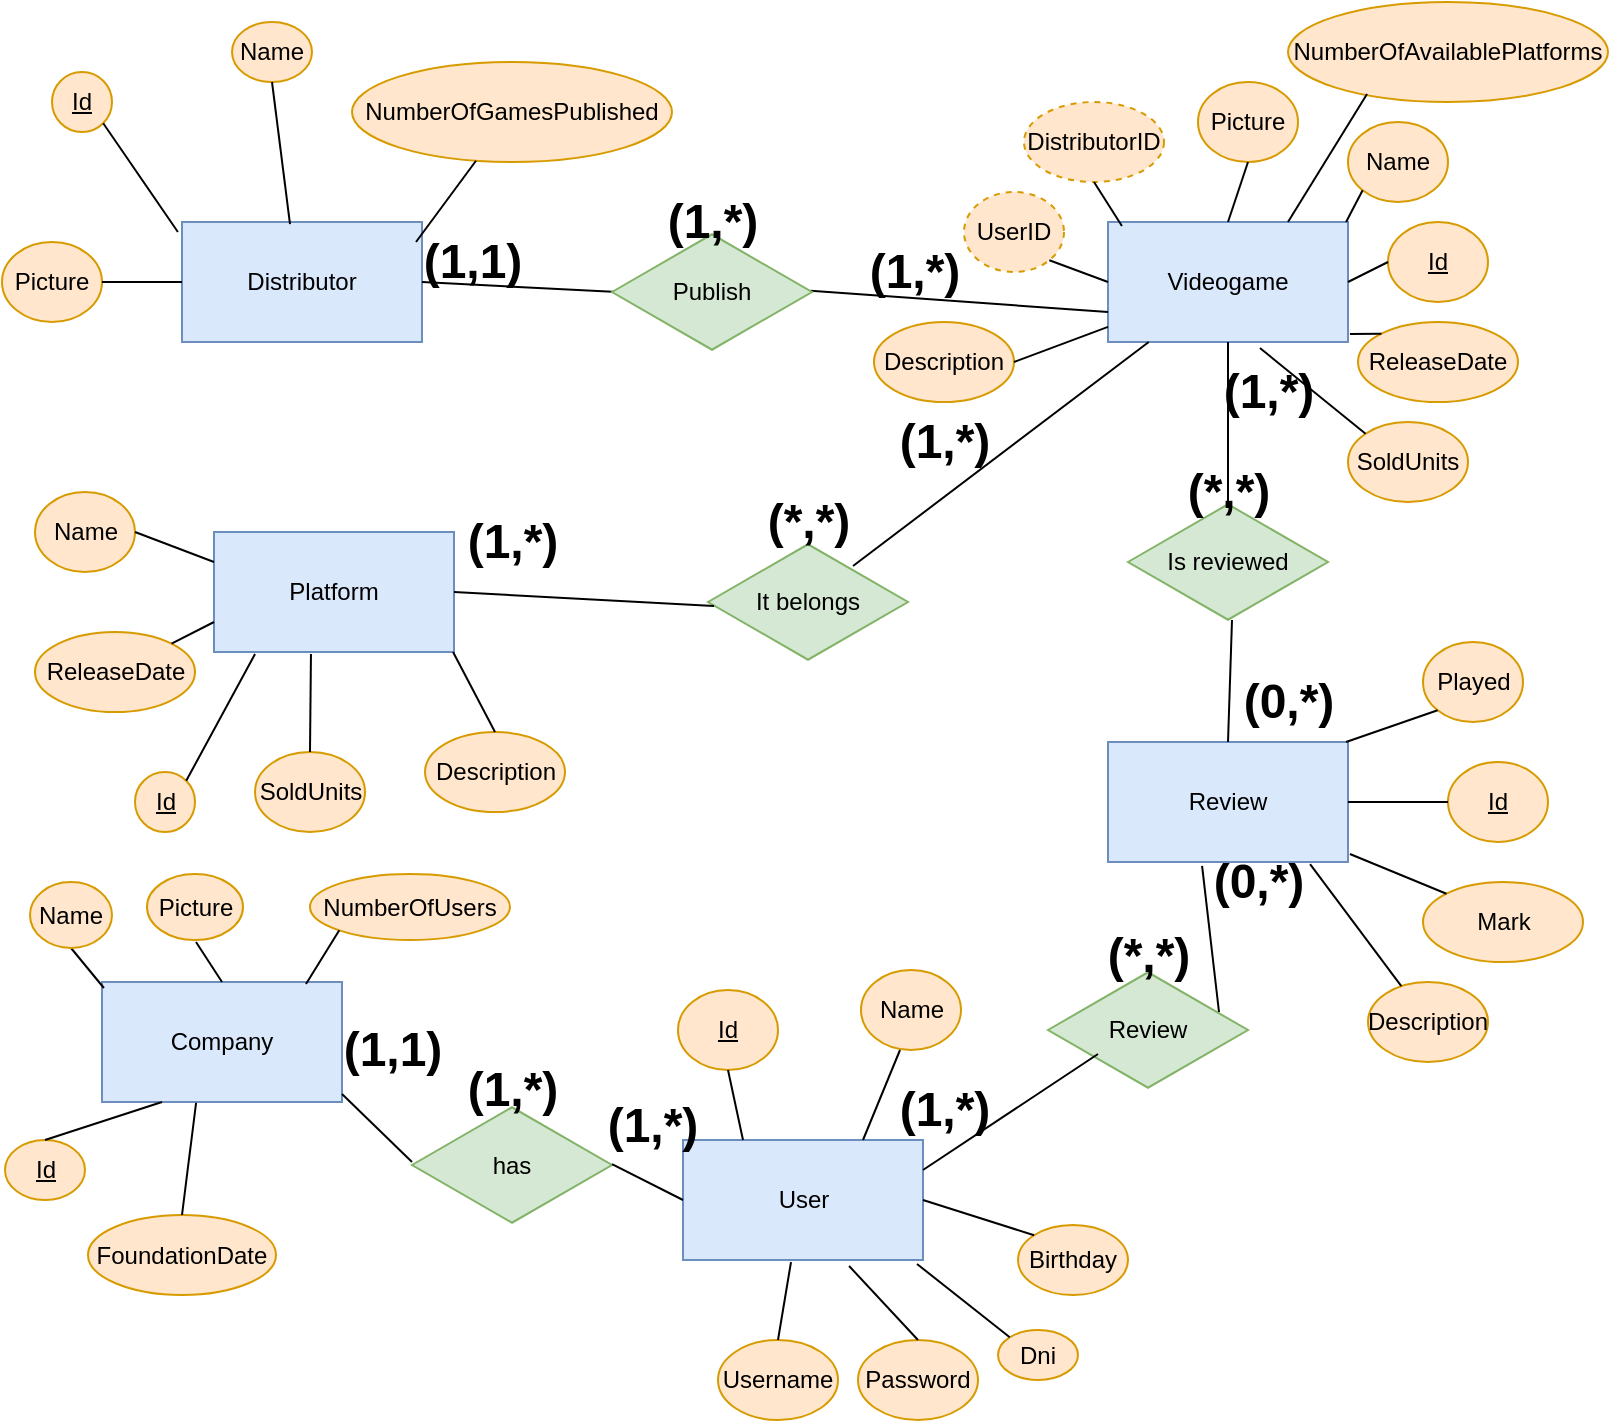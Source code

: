 <mxfile version="12.3.3" type="device" pages="2"><diagram id="SOYazjUTs7T7e936G8I4" name="Page-1"><mxGraphModel dx="1422" dy="713" grid="1" gridSize="10" guides="1" tooltips="1" connect="1" arrows="1" fold="1" page="1" pageScale="1" pageWidth="827" pageHeight="1169" math="0" shadow="0"><root><mxCell id="0"/><mxCell id="1" parent="0"/><mxCell id="EUH3UPvziXCnuZC12Fu4-1" value="Distributor" style="rounded=0;whiteSpace=wrap;html=1;fillColor=#dae8fc;strokeColor=#6c8ebf;" vertex="1" parent="1"><mxGeometry x="95" y="150" width="120" height="60" as="geometry"/></mxCell><mxCell id="EUH3UPvziXCnuZC12Fu4-6" value="Platform" style="rounded=0;whiteSpace=wrap;html=1;fillColor=#dae8fc;strokeColor=#6c8ebf;" vertex="1" parent="1"><mxGeometry x="111" y="305" width="120" height="60" as="geometry"/></mxCell><mxCell id="EUH3UPvziXCnuZC12Fu4-7" value="Videogame" style="rounded=0;whiteSpace=wrap;html=1;fillColor=#dae8fc;strokeColor=#6c8ebf;" vertex="1" parent="1"><mxGeometry x="558" y="150" width="120" height="60" as="geometry"/></mxCell><mxCell id="EUH3UPvziXCnuZC12Fu4-8" value="User" style="rounded=0;whiteSpace=wrap;html=1;fillColor=#dae8fc;strokeColor=#6c8ebf;" vertex="1" parent="1"><mxGeometry x="345.5" y="609" width="120" height="60" as="geometry"/></mxCell><mxCell id="UYSnoMmteRp8D4dO4MmR-2" value="&lt;u&gt;Id&lt;/u&gt;" style="ellipse;whiteSpace=wrap;html=1;fillColor=#ffe6cc;strokeColor=#d79b00;" vertex="1" parent="1"><mxGeometry x="30" y="75" width="30" height="30" as="geometry"/></mxCell><mxCell id="UYSnoMmteRp8D4dO4MmR-3" value="Picture" style="ellipse;whiteSpace=wrap;html=1;fillColor=#ffe6cc;strokeColor=#d79b00;" vertex="1" parent="1"><mxGeometry x="5" y="160" width="50" height="40" as="geometry"/></mxCell><mxCell id="UYSnoMmteRp8D4dO4MmR-4" value="Name" style="ellipse;whiteSpace=wrap;html=1;fillColor=#ffe6cc;strokeColor=#d79b00;" vertex="1" parent="1"><mxGeometry x="120" y="50" width="40" height="30" as="geometry"/></mxCell><mxCell id="UYSnoMmteRp8D4dO4MmR-5" value="NumberOfGamesPublished" style="ellipse;whiteSpace=wrap;html=1;fillColor=#ffe6cc;strokeColor=#d79b00;" vertex="1" parent="1"><mxGeometry x="180" y="70" width="160" height="50" as="geometry"/></mxCell><mxCell id="UYSnoMmteRp8D4dO4MmR-11" value="" style="endArrow=none;html=1;exitX=1;exitY=0.5;exitDx=0;exitDy=0;entryX=0;entryY=0.5;entryDx=0;entryDy=0;" edge="1" parent="1" source="UYSnoMmteRp8D4dO4MmR-3" target="EUH3UPvziXCnuZC12Fu4-1"><mxGeometry width="50" height="50" relative="1" as="geometry"><mxPoint x="40" y="230" as="sourcePoint"/><mxPoint x="90" y="180" as="targetPoint"/></mxGeometry></mxCell><mxCell id="UYSnoMmteRp8D4dO4MmR-12" value="" style="endArrow=none;html=1;exitX=1;exitY=1;exitDx=0;exitDy=0;entryX=-0.017;entryY=0.083;entryDx=0;entryDy=0;entryPerimeter=0;" edge="1" parent="1" source="UYSnoMmteRp8D4dO4MmR-2" target="EUH3UPvziXCnuZC12Fu4-1"><mxGeometry width="50" height="50" relative="1" as="geometry"><mxPoint x="65" y="190" as="sourcePoint"/><mxPoint x="105" y="190" as="targetPoint"/></mxGeometry></mxCell><mxCell id="UYSnoMmteRp8D4dO4MmR-13" value="" style="endArrow=none;html=1;exitX=0.5;exitY=1;exitDx=0;exitDy=0;entryX=0.45;entryY=0.017;entryDx=0;entryDy=0;entryPerimeter=0;" edge="1" parent="1" source="UYSnoMmteRp8D4dO4MmR-4" target="EUH3UPvziXCnuZC12Fu4-1"><mxGeometry width="50" height="50" relative="1" as="geometry"><mxPoint x="120" y="114.5" as="sourcePoint"/><mxPoint x="160" y="114.5" as="targetPoint"/></mxGeometry></mxCell><mxCell id="UYSnoMmteRp8D4dO4MmR-14" value="" style="endArrow=none;html=1;" edge="1" parent="1" source="UYSnoMmteRp8D4dO4MmR-5"><mxGeometry width="50" height="50" relative="1" as="geometry"><mxPoint x="253" y="190" as="sourcePoint"/><mxPoint x="212" y="160" as="targetPoint"/></mxGeometry></mxCell><mxCell id="UYSnoMmteRp8D4dO4MmR-15" value="Picture" style="ellipse;whiteSpace=wrap;html=1;fillColor=#ffe6cc;strokeColor=#d79b00;" vertex="1" parent="1"><mxGeometry x="603" y="80" width="50" height="40" as="geometry"/></mxCell><mxCell id="UYSnoMmteRp8D4dO4MmR-17" value="DistributorID" style="ellipse;whiteSpace=wrap;html=1;dashed=1;fillColor=#ffe6cc;strokeColor=#d79b00;" vertex="1" parent="1"><mxGeometry x="516" y="90" width="70" height="40" as="geometry"/></mxCell><mxCell id="UYSnoMmteRp8D4dO4MmR-18" value="UserID" style="ellipse;whiteSpace=wrap;html=1;dashed=1;fillColor=#ffe6cc;strokeColor=#d79b00;" vertex="1" parent="1"><mxGeometry x="486" y="135" width="50" height="40" as="geometry"/></mxCell><mxCell id="UYSnoMmteRp8D4dO4MmR-19" value="Description" style="ellipse;whiteSpace=wrap;html=1;fillColor=#ffe6cc;strokeColor=#d79b00;" vertex="1" parent="1"><mxGeometry x="441" y="200" width="70" height="40" as="geometry"/></mxCell><mxCell id="UYSnoMmteRp8D4dO4MmR-20" value="NumberOfAvailablePlatforms" style="ellipse;whiteSpace=wrap;html=1;fillColor=#ffe6cc;strokeColor=#d79b00;" vertex="1" parent="1"><mxGeometry x="648" y="40" width="160" height="50" as="geometry"/></mxCell><mxCell id="UYSnoMmteRp8D4dO4MmR-21" value="SoldUnits&lt;br&gt;" style="ellipse;whiteSpace=wrap;html=1;fillColor=#ffe6cc;strokeColor=#d79b00;" vertex="1" parent="1"><mxGeometry x="678" y="250" width="60" height="40" as="geometry"/></mxCell><mxCell id="UYSnoMmteRp8D4dO4MmR-22" value="ReleaseDate" style="ellipse;whiteSpace=wrap;html=1;fillColor=#ffe6cc;strokeColor=#d79b00;" vertex="1" parent="1"><mxGeometry x="683" y="200" width="80" height="40" as="geometry"/></mxCell><mxCell id="UYSnoMmteRp8D4dO4MmR-23" value="&lt;u&gt;Id&lt;/u&gt;" style="ellipse;whiteSpace=wrap;html=1;fillColor=#ffe6cc;strokeColor=#d79b00;" vertex="1" parent="1"><mxGeometry x="698" y="150" width="50" height="40" as="geometry"/></mxCell><mxCell id="UYSnoMmteRp8D4dO4MmR-24" value="Name" style="ellipse;whiteSpace=wrap;html=1;fillColor=#ffe6cc;strokeColor=#d79b00;" vertex="1" parent="1"><mxGeometry x="678" y="100" width="50" height="40" as="geometry"/></mxCell><mxCell id="UYSnoMmteRp8D4dO4MmR-25" value="" style="endArrow=none;html=1;entryX=0.058;entryY=0.033;entryDx=0;entryDy=0;entryPerimeter=0;exitX=0.5;exitY=1;exitDx=0;exitDy=0;" edge="1" parent="1" source="UYSnoMmteRp8D4dO4MmR-17" target="EUH3UPvziXCnuZC12Fu4-7"><mxGeometry width="50" height="50" relative="1" as="geometry"><mxPoint x="406.214" y="129.055" as="sourcePoint"/><mxPoint x="380" y="158.02" as="targetPoint"/></mxGeometry></mxCell><mxCell id="UYSnoMmteRp8D4dO4MmR-26" value="" style="endArrow=none;html=1;entryX=0.5;entryY=0;entryDx=0;entryDy=0;exitX=0.5;exitY=1;exitDx=0;exitDy=0;" edge="1" parent="1" source="UYSnoMmteRp8D4dO4MmR-15" target="EUH3UPvziXCnuZC12Fu4-7"><mxGeometry width="50" height="50" relative="1" as="geometry"><mxPoint x="416.214" y="139.055" as="sourcePoint"/><mxPoint x="390" y="168.02" as="targetPoint"/></mxGeometry></mxCell><mxCell id="UYSnoMmteRp8D4dO4MmR-27" value="" style="endArrow=none;html=1;entryX=0.992;entryY=0;entryDx=0;entryDy=0;entryPerimeter=0;exitX=0;exitY=1;exitDx=0;exitDy=0;" edge="1" parent="1" source="UYSnoMmteRp8D4dO4MmR-24" target="EUH3UPvziXCnuZC12Fu4-7"><mxGeometry width="50" height="50" relative="1" as="geometry"><mxPoint x="426.214" y="149.055" as="sourcePoint"/><mxPoint x="400" y="178.02" as="targetPoint"/></mxGeometry></mxCell><mxCell id="UYSnoMmteRp8D4dO4MmR-28" value="" style="endArrow=none;html=1;entryX=1;entryY=0.5;entryDx=0;entryDy=0;exitX=0;exitY=0.5;exitDx=0;exitDy=0;" edge="1" parent="1" source="UYSnoMmteRp8D4dO4MmR-23" target="EUH3UPvziXCnuZC12Fu4-7"><mxGeometry width="50" height="50" relative="1" as="geometry"><mxPoint x="436.214" y="159.055" as="sourcePoint"/><mxPoint x="410" y="188.02" as="targetPoint"/></mxGeometry></mxCell><mxCell id="UYSnoMmteRp8D4dO4MmR-29" value="" style="endArrow=none;html=1;entryX=1.008;entryY=0.933;entryDx=0;entryDy=0;entryPerimeter=0;exitX=0;exitY=0;exitDx=0;exitDy=0;" edge="1" parent="1" source="UYSnoMmteRp8D4dO4MmR-22" target="EUH3UPvziXCnuZC12Fu4-7"><mxGeometry width="50" height="50" relative="1" as="geometry"><mxPoint x="446.214" y="169.055" as="sourcePoint"/><mxPoint x="420" y="198.02" as="targetPoint"/></mxGeometry></mxCell><mxCell id="UYSnoMmteRp8D4dO4MmR-30" value="" style="endArrow=none;html=1;entryX=0.633;entryY=1.05;entryDx=0;entryDy=0;entryPerimeter=0;exitX=0;exitY=0;exitDx=0;exitDy=0;" edge="1" parent="1" source="UYSnoMmteRp8D4dO4MmR-21" target="EUH3UPvziXCnuZC12Fu4-7"><mxGeometry width="50" height="50" relative="1" as="geometry"><mxPoint x="456.214" y="179.055" as="sourcePoint"/><mxPoint x="430" y="208.02" as="targetPoint"/></mxGeometry></mxCell><mxCell id="UYSnoMmteRp8D4dO4MmR-31" value="" style="endArrow=none;html=1;entryX=0.75;entryY=0;entryDx=0;entryDy=0;exitX=0.247;exitY=0.92;exitDx=0;exitDy=0;exitPerimeter=0;" edge="1" parent="1" source="UYSnoMmteRp8D4dO4MmR-20" target="EUH3UPvziXCnuZC12Fu4-7"><mxGeometry width="50" height="50" relative="1" as="geometry"><mxPoint x="466.214" y="189.055" as="sourcePoint"/><mxPoint x="440" y="218.02" as="targetPoint"/></mxGeometry></mxCell><mxCell id="UYSnoMmteRp8D4dO4MmR-32" value="" style="endArrow=none;html=1;exitX=1;exitY=0.5;exitDx=0;exitDy=0;" edge="1" parent="1" source="UYSnoMmteRp8D4dO4MmR-19" target="EUH3UPvziXCnuZC12Fu4-7"><mxGeometry width="50" height="50" relative="1" as="geometry"><mxPoint x="476.214" y="199.055" as="sourcePoint"/><mxPoint x="450" y="228.02" as="targetPoint"/></mxGeometry></mxCell><mxCell id="UYSnoMmteRp8D4dO4MmR-33" value="" style="endArrow=none;html=1;entryX=0;entryY=0.5;entryDx=0;entryDy=0;exitX=1;exitY=1;exitDx=0;exitDy=0;" edge="1" parent="1" source="UYSnoMmteRp8D4dO4MmR-18" target="EUH3UPvziXCnuZC12Fu4-7"><mxGeometry width="50" height="50" relative="1" as="geometry"><mxPoint x="486.214" y="209.055" as="sourcePoint"/><mxPoint x="460" y="238.02" as="targetPoint"/></mxGeometry></mxCell><mxCell id="UYSnoMmteRp8D4dO4MmR-36" value="" style="endArrow=none;html=1;entryX=0;entryY=0.75;entryDx=0;entryDy=0;exitX=0.993;exitY=0.489;exitDx=0;exitDy=0;exitPerimeter=0;" edge="1" parent="1" source="UYSnoMmteRp8D4dO4MmR-42" target="EUH3UPvziXCnuZC12Fu4-7"><mxGeometry width="50" height="50" relative="1" as="geometry"><mxPoint x="413" y="190" as="sourcePoint"/><mxPoint x="260" y="790" as="targetPoint"/></mxGeometry></mxCell><mxCell id="UYSnoMmteRp8D4dO4MmR-37" value="" style="endArrow=none;html=1;entryX=0.027;entryY=0.5;entryDx=0;entryDy=0;entryPerimeter=0;exitX=1;exitY=0.5;exitDx=0;exitDy=0;" edge="1" parent="1" source="EUH3UPvziXCnuZC12Fu4-1" target="UYSnoMmteRp8D4dO4MmR-42"><mxGeometry width="50" height="50" relative="1" as="geometry"><mxPoint x="210" y="770" as="sourcePoint"/><mxPoint x="321" y="185.04" as="targetPoint"/></mxGeometry></mxCell><mxCell id="UYSnoMmteRp8D4dO4MmR-38" value="(1,1)" style="text;strokeColor=none;fillColor=none;html=1;fontSize=24;fontStyle=1;verticalAlign=middle;align=center;dashed=1;" vertex="1" parent="1"><mxGeometry x="220" y="150" width="40" height="40" as="geometry"/></mxCell><mxCell id="UYSnoMmteRp8D4dO4MmR-39" value="(1,*)" style="text;strokeColor=none;fillColor=none;html=1;fontSize=24;fontStyle=1;verticalAlign=middle;align=center;dashed=1;" vertex="1" parent="1"><mxGeometry x="441" y="155" width="40" height="40" as="geometry"/></mxCell><mxCell id="UYSnoMmteRp8D4dO4MmR-42" value="Publish" style="html=1;whiteSpace=wrap;aspect=fixed;shape=isoRectangle;fillColor=#d5e8d4;strokeColor=#82b366;" vertex="1" parent="1"><mxGeometry x="310" y="155" width="100" height="60" as="geometry"/></mxCell><mxCell id="UYSnoMmteRp8D4dO4MmR-44" value="Is reviewed" style="html=1;whiteSpace=wrap;aspect=fixed;shape=isoRectangle;fillColor=#d5e8d4;strokeColor=#82b366;" vertex="1" parent="1"><mxGeometry x="568" y="290" width="100" height="60" as="geometry"/></mxCell><mxCell id="UYSnoMmteRp8D4dO4MmR-46" value="" style="endArrow=none;html=1;entryX=0.5;entryY=1;entryDx=0;entryDy=0;" edge="1" parent="1" source="UYSnoMmteRp8D4dO4MmR-44" target="EUH3UPvziXCnuZC12Fu4-7"><mxGeometry width="50" height="50" relative="1" as="geometry"><mxPoint x="400" y="770" as="sourcePoint"/><mxPoint x="450" y="720" as="targetPoint"/></mxGeometry></mxCell><mxCell id="UYSnoMmteRp8D4dO4MmR-54" value="Review" style="rounded=0;whiteSpace=wrap;html=1;fillColor=#dae8fc;strokeColor=#6c8ebf;" vertex="1" parent="1"><mxGeometry x="558" y="410" width="120" height="60" as="geometry"/></mxCell><mxCell id="UYSnoMmteRp8D4dO4MmR-55" value="Description" style="ellipse;whiteSpace=wrap;html=1;fillColor=#ffe6cc;strokeColor=#d79b00;" vertex="1" parent="1"><mxGeometry x="688" y="530" width="60" height="40" as="geometry"/></mxCell><mxCell id="UYSnoMmteRp8D4dO4MmR-56" value="Mark" style="ellipse;whiteSpace=wrap;html=1;fillColor=#ffe6cc;strokeColor=#d79b00;" vertex="1" parent="1"><mxGeometry x="715.5" y="480" width="80" height="40" as="geometry"/></mxCell><mxCell id="UYSnoMmteRp8D4dO4MmR-57" value="&lt;u&gt;Id&lt;/u&gt;" style="ellipse;whiteSpace=wrap;html=1;fillColor=#ffe6cc;strokeColor=#d79b00;" vertex="1" parent="1"><mxGeometry x="728" y="420" width="50" height="40" as="geometry"/></mxCell><mxCell id="UYSnoMmteRp8D4dO4MmR-58" value="Played" style="ellipse;whiteSpace=wrap;html=1;fillColor=#ffe6cc;strokeColor=#d79b00;" vertex="1" parent="1"><mxGeometry x="715.5" y="360" width="50" height="40" as="geometry"/></mxCell><mxCell id="UYSnoMmteRp8D4dO4MmR-59" value="" style="endArrow=none;html=1;entryX=0.992;entryY=0;entryDx=0;entryDy=0;entryPerimeter=0;exitX=0;exitY=1;exitDx=0;exitDy=0;" edge="1" parent="1" source="UYSnoMmteRp8D4dO4MmR-58" target="UYSnoMmteRp8D4dO4MmR-54"><mxGeometry width="50" height="50" relative="1" as="geometry"><mxPoint x="433.714" y="509.055" as="sourcePoint"/><mxPoint x="407.5" y="538.02" as="targetPoint"/></mxGeometry></mxCell><mxCell id="UYSnoMmteRp8D4dO4MmR-60" value="" style="endArrow=none;html=1;entryX=1;entryY=0.5;entryDx=0;entryDy=0;exitX=0;exitY=0.5;exitDx=0;exitDy=0;" edge="1" parent="1" source="UYSnoMmteRp8D4dO4MmR-57" target="UYSnoMmteRp8D4dO4MmR-54"><mxGeometry width="50" height="50" relative="1" as="geometry"><mxPoint x="443.714" y="519.055" as="sourcePoint"/><mxPoint x="417.5" y="548.02" as="targetPoint"/></mxGeometry></mxCell><mxCell id="UYSnoMmteRp8D4dO4MmR-61" value="" style="endArrow=none;html=1;entryX=1.008;entryY=0.933;entryDx=0;entryDy=0;entryPerimeter=0;exitX=0;exitY=0;exitDx=0;exitDy=0;" edge="1" parent="1" source="UYSnoMmteRp8D4dO4MmR-56" target="UYSnoMmteRp8D4dO4MmR-54"><mxGeometry width="50" height="50" relative="1" as="geometry"><mxPoint x="453.714" y="529.055" as="sourcePoint"/><mxPoint x="427.5" y="558.02" as="targetPoint"/></mxGeometry></mxCell><mxCell id="UYSnoMmteRp8D4dO4MmR-62" value="" style="endArrow=none;html=1;entryX=0.52;entryY=0.983;entryDx=0;entryDy=0;entryPerimeter=0;exitX=0.5;exitY=0;exitDx=0;exitDy=0;" edge="1" parent="1" source="UYSnoMmteRp8D4dO4MmR-54" target="UYSnoMmteRp8D4dO4MmR-44"><mxGeometry width="50" height="50" relative="1" as="geometry"><mxPoint x="400" y="770" as="sourcePoint"/><mxPoint x="450" y="720" as="targetPoint"/></mxGeometry></mxCell><mxCell id="UYSnoMmteRp8D4dO4MmR-68" value="Review" style="html=1;whiteSpace=wrap;aspect=fixed;shape=isoRectangle;fillColor=#d5e8d4;strokeColor=#82b366;" vertex="1" parent="1"><mxGeometry x="528" y="524" width="100" height="60" as="geometry"/></mxCell><mxCell id="UYSnoMmteRp8D4dO4MmR-74" value="" style="endArrow=none;html=1;entryX=0.392;entryY=1.033;entryDx=0;entryDy=0;exitX=0.855;exitY=0.35;exitDx=0;exitDy=0;exitPerimeter=0;entryPerimeter=0;" edge="1" parent="1" source="UYSnoMmteRp8D4dO4MmR-68" target="UYSnoMmteRp8D4dO4MmR-54"><mxGeometry width="50" height="50" relative="1" as="geometry"><mxPoint x="400" y="870" as="sourcePoint"/><mxPoint x="450" y="820" as="targetPoint"/></mxGeometry></mxCell><mxCell id="UYSnoMmteRp8D4dO4MmR-75" value="" style="endArrow=none;html=1;exitX=1;exitY=0.25;exitDx=0;exitDy=0;entryX=0.25;entryY=0.7;entryDx=0;entryDy=0;entryPerimeter=0;" edge="1" parent="1" source="EUH3UPvziXCnuZC12Fu4-8" target="UYSnoMmteRp8D4dO4MmR-68"><mxGeometry width="50" height="50" relative="1" as="geometry"><mxPoint x="545" y="744" as="sourcePoint"/><mxPoint x="535" y="435" as="targetPoint"/></mxGeometry></mxCell><mxCell id="UYSnoMmteRp8D4dO4MmR-76" value="Dni" style="ellipse;whiteSpace=wrap;html=1;fillColor=#ffe6cc;strokeColor=#d79b00;" vertex="1" parent="1"><mxGeometry x="503" y="704" width="40" height="25" as="geometry"/></mxCell><mxCell id="UYSnoMmteRp8D4dO4MmR-77" value="Birthday" style="ellipse;whiteSpace=wrap;html=1;fillColor=#ffe6cc;strokeColor=#d79b00;" vertex="1" parent="1"><mxGeometry x="513" y="651.5" width="55" height="35" as="geometry"/></mxCell><mxCell id="UYSnoMmteRp8D4dO4MmR-78" value="&lt;u&gt;Id&lt;/u&gt;" style="ellipse;whiteSpace=wrap;html=1;fillColor=#ffe6cc;strokeColor=#d79b00;" vertex="1" parent="1"><mxGeometry x="343" y="534" width="50" height="40" as="geometry"/></mxCell><mxCell id="UYSnoMmteRp8D4dO4MmR-79" value="Name" style="ellipse;whiteSpace=wrap;html=1;fillColor=#ffe6cc;strokeColor=#d79b00;" vertex="1" parent="1"><mxGeometry x="434.5" y="524" width="50" height="40" as="geometry"/></mxCell><mxCell id="UYSnoMmteRp8D4dO4MmR-80" value="Password" style="ellipse;whiteSpace=wrap;html=1;fillColor=#ffe6cc;strokeColor=#d79b00;" vertex="1" parent="1"><mxGeometry x="433" y="709" width="60" height="40" as="geometry"/></mxCell><mxCell id="UYSnoMmteRp8D4dO4MmR-81" value="Username" style="ellipse;whiteSpace=wrap;html=1;fillColor=#ffe6cc;strokeColor=#d79b00;" vertex="1" parent="1"><mxGeometry x="363" y="709" width="60" height="40" as="geometry"/></mxCell><mxCell id="UYSnoMmteRp8D4dO4MmR-82" value="" style="endArrow=none;html=1;entryX=0.45;entryY=1.017;entryDx=0;entryDy=0;entryPerimeter=0;exitX=0.5;exitY=0;exitDx=0;exitDy=0;" edge="1" parent="1" source="UYSnoMmteRp8D4dO4MmR-81" target="EUH3UPvziXCnuZC12Fu4-8"><mxGeometry width="50" height="50" relative="1" as="geometry"><mxPoint x="202.5" y="819" as="sourcePoint"/><mxPoint x="252.5" y="769" as="targetPoint"/></mxGeometry></mxCell><mxCell id="UYSnoMmteRp8D4dO4MmR-83" value="" style="endArrow=none;html=1;entryX=0.692;entryY=1.05;entryDx=0;entryDy=0;entryPerimeter=0;exitX=0.5;exitY=0;exitDx=0;exitDy=0;" edge="1" parent="1" source="UYSnoMmteRp8D4dO4MmR-80" target="EUH3UPvziXCnuZC12Fu4-8"><mxGeometry width="50" height="50" relative="1" as="geometry"><mxPoint x="202.5" y="889" as="sourcePoint"/><mxPoint x="252.5" y="839" as="targetPoint"/></mxGeometry></mxCell><mxCell id="UYSnoMmteRp8D4dO4MmR-84" value="" style="endArrow=none;html=1;entryX=0.975;entryY=1.033;entryDx=0;entryDy=0;entryPerimeter=0;exitX=0;exitY=0;exitDx=0;exitDy=0;" edge="1" parent="1" source="UYSnoMmteRp8D4dO4MmR-76" target="EUH3UPvziXCnuZC12Fu4-8"><mxGeometry width="50" height="50" relative="1" as="geometry"><mxPoint x="202.5" y="959" as="sourcePoint"/><mxPoint x="252.5" y="909" as="targetPoint"/></mxGeometry></mxCell><mxCell id="UYSnoMmteRp8D4dO4MmR-85" value="" style="endArrow=none;html=1;entryX=1;entryY=0.5;entryDx=0;entryDy=0;exitX=0;exitY=0;exitDx=0;exitDy=0;" edge="1" parent="1" source="UYSnoMmteRp8D4dO4MmR-77" target="EUH3UPvziXCnuZC12Fu4-8"><mxGeometry width="50" height="50" relative="1" as="geometry"><mxPoint x="202.5" y="1029" as="sourcePoint"/><mxPoint x="252.5" y="979" as="targetPoint"/></mxGeometry></mxCell><mxCell id="UYSnoMmteRp8D4dO4MmR-86" value="" style="endArrow=none;html=1;entryX=0.25;entryY=0;entryDx=0;entryDy=0;" edge="1" parent="1" target="EUH3UPvziXCnuZC12Fu4-8"><mxGeometry width="50" height="50" relative="1" as="geometry"><mxPoint x="368" y="574" as="sourcePoint"/><mxPoint x="252.5" y="769" as="targetPoint"/></mxGeometry></mxCell><mxCell id="UYSnoMmteRp8D4dO4MmR-87" value="" style="endArrow=none;html=1;entryX=0.75;entryY=0;entryDx=0;entryDy=0;exitX=0.39;exitY=1;exitDx=0;exitDy=0;exitPerimeter=0;" edge="1" parent="1" source="UYSnoMmteRp8D4dO4MmR-79" target="EUH3UPvziXCnuZC12Fu4-8"><mxGeometry width="50" height="50" relative="1" as="geometry"><mxPoint x="202.5" y="889" as="sourcePoint"/><mxPoint x="252.5" y="839" as="targetPoint"/></mxGeometry></mxCell><mxCell id="UYSnoMmteRp8D4dO4MmR-88" value="Company" style="rounded=0;whiteSpace=wrap;html=1;fillColor=#dae8fc;strokeColor=#6c8ebf;" vertex="1" parent="1"><mxGeometry x="55" y="530" width="120" height="60" as="geometry"/></mxCell><mxCell id="UYSnoMmteRp8D4dO4MmR-89" value="NumberOfUsers" style="ellipse;whiteSpace=wrap;html=1;fillColor=#ffe6cc;strokeColor=#d79b00;" vertex="1" parent="1"><mxGeometry x="159" y="476" width="100" height="33" as="geometry"/></mxCell><mxCell id="UYSnoMmteRp8D4dO4MmR-90" value="Picture" style="ellipse;whiteSpace=wrap;html=1;fillColor=#ffe6cc;strokeColor=#d79b00;" vertex="1" parent="1"><mxGeometry x="77.5" y="476" width="48" height="33" as="geometry"/></mxCell><mxCell id="UYSnoMmteRp8D4dO4MmR-91" value="&lt;u&gt;Id&lt;/u&gt;" style="ellipse;whiteSpace=wrap;html=1;fillColor=#ffe6cc;strokeColor=#d79b00;" vertex="1" parent="1"><mxGeometry x="6.5" y="609" width="40" height="30" as="geometry"/></mxCell><mxCell id="UYSnoMmteRp8D4dO4MmR-92" value="FoundationDate" style="ellipse;whiteSpace=wrap;html=1;fillColor=#ffe6cc;strokeColor=#d79b00;" vertex="1" parent="1"><mxGeometry x="48" y="646.5" width="94" height="40" as="geometry"/></mxCell><mxCell id="UYSnoMmteRp8D4dO4MmR-93" value="" style="endArrow=none;html=1;entryX=0.392;entryY=1.008;entryDx=0;entryDy=0;entryPerimeter=0;exitX=0.5;exitY=0;exitDx=0;exitDy=0;" edge="1" parent="1" source="UYSnoMmteRp8D4dO4MmR-92" target="UYSnoMmteRp8D4dO4MmR-88"><mxGeometry width="50" height="50" relative="1" as="geometry"><mxPoint x="-52" y="825" as="sourcePoint"/><mxPoint x="-2" y="775" as="targetPoint"/></mxGeometry></mxCell><mxCell id="UYSnoMmteRp8D4dO4MmR-94" value="" style="endArrow=none;html=1;entryX=0.85;entryY=0.017;entryDx=0;entryDy=0;entryPerimeter=0;exitX=0;exitY=1;exitDx=0;exitDy=0;" edge="1" parent="1" source="UYSnoMmteRp8D4dO4MmR-89" target="UYSnoMmteRp8D4dO4MmR-88"><mxGeometry width="50" height="50" relative="1" as="geometry"><mxPoint x="-52" y="895" as="sourcePoint"/><mxPoint x="-2" y="845" as="targetPoint"/></mxGeometry></mxCell><mxCell id="UYSnoMmteRp8D4dO4MmR-95" value="" style="endArrow=none;html=1;" edge="1" parent="1"><mxGeometry width="50" height="50" relative="1" as="geometry"><mxPoint x="102" y="510" as="sourcePoint"/><mxPoint x="115" y="530" as="targetPoint"/></mxGeometry></mxCell><mxCell id="UYSnoMmteRp8D4dO4MmR-96" value="" style="endArrow=none;html=1;entryX=0.25;entryY=1;entryDx=0;entryDy=0;exitX=0.5;exitY=0;exitDx=0;exitDy=0;" edge="1" parent="1" source="UYSnoMmteRp8D4dO4MmR-91" target="UYSnoMmteRp8D4dO4MmR-88"><mxGeometry width="50" height="50" relative="1" as="geometry"><mxPoint x="-52" y="755" as="sourcePoint"/><mxPoint x="-2" y="705" as="targetPoint"/></mxGeometry></mxCell><mxCell id="UYSnoMmteRp8D4dO4MmR-97" value="" style="endArrow=none;html=1;entryX=0.008;entryY=0.05;entryDx=0;entryDy=0;entryPerimeter=0;exitX=1;exitY=0.5;exitDx=0;exitDy=0;" edge="1" parent="1" target="UYSnoMmteRp8D4dO4MmR-88" source="UYSnoMmteRp8D4dO4MmR-98"><mxGeometry width="50" height="50" relative="1" as="geometry"><mxPoint x="248.5" y="500" as="sourcePoint"/><mxPoint x="-2" y="775" as="targetPoint"/></mxGeometry></mxCell><mxCell id="UYSnoMmteRp8D4dO4MmR-98" value="Name" style="ellipse;whiteSpace=wrap;html=1;direction=south;fillColor=#ffe6cc;strokeColor=#d79b00;" vertex="1" parent="1"><mxGeometry x="19" y="480" width="41" height="33" as="geometry"/></mxCell><mxCell id="UYSnoMmteRp8D4dO4MmR-107" value="It belongs" style="html=1;whiteSpace=wrap;aspect=fixed;shape=isoRectangle;fillColor=#d5e8d4;strokeColor=#82b366;" vertex="1" parent="1"><mxGeometry x="358" y="310" width="100" height="60" as="geometry"/></mxCell><mxCell id="UYSnoMmteRp8D4dO4MmR-109" value="" style="endArrow=none;html=1;exitX=0.725;exitY=0.2;exitDx=0;exitDy=0;exitPerimeter=0;" edge="1" parent="1" source="UYSnoMmteRp8D4dO4MmR-107" target="EUH3UPvziXCnuZC12Fu4-7"><mxGeometry width="50" height="50" relative="1" as="geometry"><mxPoint x="531" y="240" as="sourcePoint"/><mxPoint x="578" y="222.43" as="targetPoint"/></mxGeometry></mxCell><mxCell id="UYSnoMmteRp8D4dO4MmR-110" value="Name" style="ellipse;whiteSpace=wrap;html=1;fillColor=#ffe6cc;strokeColor=#d79b00;" vertex="1" parent="1"><mxGeometry x="21.5" y="285" width="50" height="40" as="geometry"/></mxCell><mxCell id="UYSnoMmteRp8D4dO4MmR-111" value="ReleaseDate" style="ellipse;whiteSpace=wrap;html=1;fillColor=#ffe6cc;strokeColor=#d79b00;" vertex="1" parent="1"><mxGeometry x="21.5" y="355" width="80" height="40" as="geometry"/></mxCell><mxCell id="UYSnoMmteRp8D4dO4MmR-112" value="Description" style="ellipse;whiteSpace=wrap;html=1;fillColor=#ffe6cc;strokeColor=#d79b00;" vertex="1" parent="1"><mxGeometry x="216.5" y="405" width="70" height="40" as="geometry"/></mxCell><mxCell id="UYSnoMmteRp8D4dO4MmR-113" value="SoldUnits" style="ellipse;whiteSpace=wrap;html=1;fillColor=#ffe6cc;strokeColor=#d79b00;" vertex="1" parent="1"><mxGeometry x="131.5" y="415" width="55" height="40" as="geometry"/></mxCell><mxCell id="UYSnoMmteRp8D4dO4MmR-114" value="&lt;u&gt;Id&lt;/u&gt;" style="ellipse;whiteSpace=wrap;html=1;fillColor=#ffe6cc;strokeColor=#d79b00;" vertex="1" parent="1"><mxGeometry x="71.5" y="425" width="30" height="30" as="geometry"/></mxCell><mxCell id="UYSnoMmteRp8D4dO4MmR-115" value="" style="endArrow=none;html=1;exitX=0.5;exitY=0;exitDx=0;exitDy=0;entryX=0.996;entryY=1;entryDx=0;entryDy=0;entryPerimeter=0;" edge="1" parent="1" source="UYSnoMmteRp8D4dO4MmR-112" target="EUH3UPvziXCnuZC12Fu4-6"><mxGeometry width="50" height="50" relative="1" as="geometry"><mxPoint x="65.5" y="190" as="sourcePoint"/><mxPoint x="136.5" y="220" as="targetPoint"/></mxGeometry></mxCell><mxCell id="UYSnoMmteRp8D4dO4MmR-116" value="" style="endArrow=none;html=1;exitX=0.5;exitY=0;exitDx=0;exitDy=0;entryX=0.404;entryY=1.017;entryDx=0;entryDy=0;entryPerimeter=0;" edge="1" parent="1" source="UYSnoMmteRp8D4dO4MmR-113" target="EUH3UPvziXCnuZC12Fu4-6"><mxGeometry width="50" height="50" relative="1" as="geometry"><mxPoint x="75.5" y="200" as="sourcePoint"/><mxPoint x="146.5" y="230" as="targetPoint"/></mxGeometry></mxCell><mxCell id="UYSnoMmteRp8D4dO4MmR-117" value="" style="endArrow=none;html=1;exitX=1;exitY=0;exitDx=0;exitDy=0;entryX=0.171;entryY=1.017;entryDx=0;entryDy=0;entryPerimeter=0;" edge="1" parent="1" source="UYSnoMmteRp8D4dO4MmR-114" target="EUH3UPvziXCnuZC12Fu4-6"><mxGeometry width="50" height="50" relative="1" as="geometry"><mxPoint x="85.5" y="210" as="sourcePoint"/><mxPoint x="156.5" y="240" as="targetPoint"/></mxGeometry></mxCell><mxCell id="UYSnoMmteRp8D4dO4MmR-118" value="" style="endArrow=none;html=1;exitX=1;exitY=0;exitDx=0;exitDy=0;entryX=0;entryY=0.75;entryDx=0;entryDy=0;" edge="1" parent="1" source="UYSnoMmteRp8D4dO4MmR-111" target="EUH3UPvziXCnuZC12Fu4-6"><mxGeometry width="50" height="50" relative="1" as="geometry"><mxPoint x="95.5" y="220" as="sourcePoint"/><mxPoint x="166.5" y="250" as="targetPoint"/></mxGeometry></mxCell><mxCell id="UYSnoMmteRp8D4dO4MmR-119" value="" style="endArrow=none;html=1;exitX=1;exitY=0.5;exitDx=0;exitDy=0;entryX=0;entryY=0.25;entryDx=0;entryDy=0;" edge="1" parent="1" source="UYSnoMmteRp8D4dO4MmR-110" target="EUH3UPvziXCnuZC12Fu4-6"><mxGeometry width="50" height="50" relative="1" as="geometry"><mxPoint x="105.5" y="230" as="sourcePoint"/><mxPoint x="176.5" y="260" as="targetPoint"/></mxGeometry></mxCell><mxCell id="UYSnoMmteRp8D4dO4MmR-121" value="" style="endArrow=none;html=1;entryX=0.03;entryY=0.533;entryDx=0;entryDy=0;entryPerimeter=0;exitX=1;exitY=0.5;exitDx=0;exitDy=0;" edge="1" parent="1" source="EUH3UPvziXCnuZC12Fu4-6" target="UYSnoMmteRp8D4dO4MmR-107"><mxGeometry width="50" height="50" relative="1" as="geometry"><mxPoint x="263" y="468" as="sourcePoint"/><mxPoint x="260" y="565" as="targetPoint"/></mxGeometry></mxCell><mxCell id="UYSnoMmteRp8D4dO4MmR-123" value="" style="endArrow=none;html=1;entryX=0.842;entryY=1.017;entryDx=0;entryDy=0;entryPerimeter=0;" edge="1" parent="1" source="UYSnoMmteRp8D4dO4MmR-55" target="UYSnoMmteRp8D4dO4MmR-54"><mxGeometry width="50" height="50" relative="1" as="geometry"><mxPoint x="737.216" y="495.858" as="sourcePoint"/><mxPoint x="688.96" y="475.98" as="targetPoint"/></mxGeometry></mxCell><mxCell id="UYSnoMmteRp8D4dO4MmR-125" value="(1,*)" style="text;strokeColor=none;fillColor=none;html=1;fontSize=24;fontStyle=1;verticalAlign=middle;align=center;dashed=1;" vertex="1" parent="1"><mxGeometry x="340" y="130" width="40" height="40" as="geometry"/></mxCell><mxCell id="UYSnoMmteRp8D4dO4MmR-126" value="(*,*)" style="text;strokeColor=none;fillColor=none;html=1;fontSize=24;fontStyle=1;verticalAlign=middle;align=center;dashed=1;" vertex="1" parent="1"><mxGeometry x="388" y="280" width="40" height="40" as="geometry"/></mxCell><mxCell id="UYSnoMmteRp8D4dO4MmR-127" value="(1,*)" style="text;strokeColor=none;fillColor=none;html=1;fontSize=24;fontStyle=1;verticalAlign=middle;align=center;dashed=1;" vertex="1" parent="1"><mxGeometry x="240" y="290" width="40" height="40" as="geometry"/></mxCell><mxCell id="UYSnoMmteRp8D4dO4MmR-128" value="(1,*)" style="text;strokeColor=none;fillColor=none;html=1;fontSize=24;fontStyle=1;verticalAlign=middle;align=center;dashed=1;" vertex="1" parent="1"><mxGeometry x="456" y="240" width="40" height="40" as="geometry"/></mxCell><mxCell id="UYSnoMmteRp8D4dO4MmR-129" value="(1,*)" style="text;strokeColor=none;fillColor=none;html=1;fontSize=24;fontStyle=1;verticalAlign=middle;align=center;dashed=1;" vertex="1" parent="1"><mxGeometry x="618" y="215" width="40" height="40" as="geometry"/></mxCell><mxCell id="UYSnoMmteRp8D4dO4MmR-130" value="(0,*)" style="text;strokeColor=none;fillColor=none;html=1;fontSize=24;fontStyle=1;verticalAlign=middle;align=center;dashed=1;" vertex="1" parent="1"><mxGeometry x="628" y="370" width="40" height="40" as="geometry"/></mxCell><mxCell id="UYSnoMmteRp8D4dO4MmR-132" value="(*,*)" style="text;strokeColor=none;fillColor=none;html=1;fontSize=24;fontStyle=1;verticalAlign=middle;align=center;dashed=1;" vertex="1" parent="1"><mxGeometry x="598" y="265" width="40" height="40" as="geometry"/></mxCell><mxCell id="UYSnoMmteRp8D4dO4MmR-133" value="(0,*)" style="text;strokeColor=none;fillColor=none;html=1;fontSize=24;fontStyle=1;verticalAlign=middle;align=center;dashed=1;" vertex="1" parent="1"><mxGeometry x="613" y="460" width="40" height="40" as="geometry"/></mxCell><mxCell id="UYSnoMmteRp8D4dO4MmR-134" value="(1,*)" style="text;strokeColor=none;fillColor=none;html=1;fontSize=24;fontStyle=1;verticalAlign=middle;align=center;dashed=1;" vertex="1" parent="1"><mxGeometry x="456" y="574" width="40" height="40" as="geometry"/></mxCell><mxCell id="UYSnoMmteRp8D4dO4MmR-135" value="(*,*)" style="text;strokeColor=none;fillColor=none;html=1;fontSize=24;fontStyle=1;verticalAlign=middle;align=center;dashed=1;" vertex="1" parent="1"><mxGeometry x="558" y="496.5" width="40" height="40" as="geometry"/></mxCell><mxCell id="UYSnoMmteRp8D4dO4MmR-137" value="has" style="html=1;whiteSpace=wrap;aspect=fixed;shape=isoRectangle;fillColor=#d5e8d4;strokeColor=#82b366;" vertex="1" parent="1"><mxGeometry x="210" y="591.5" width="100" height="60" as="geometry"/></mxCell><mxCell id="UYSnoMmteRp8D4dO4MmR-138" value="" style="endArrow=none;html=1;entryX=1;entryY=0.933;entryDx=0;entryDy=0;entryPerimeter=0;exitX=0;exitY=0.475;exitDx=0;exitDy=0;exitPerimeter=0;" edge="1" parent="1" source="UYSnoMmteRp8D4dO4MmR-137" target="UYSnoMmteRp8D4dO4MmR-88"><mxGeometry width="50" height="50" relative="1" as="geometry"><mxPoint x="10" y="820" as="sourcePoint"/><mxPoint x="60" y="770" as="targetPoint"/></mxGeometry></mxCell><mxCell id="UYSnoMmteRp8D4dO4MmR-139" value="" style="endArrow=none;html=1;entryX=1;entryY=0.492;entryDx=0;entryDy=0;entryPerimeter=0;exitX=0;exitY=0.5;exitDx=0;exitDy=0;" edge="1" parent="1" source="EUH3UPvziXCnuZC12Fu4-8" target="UYSnoMmteRp8D4dO4MmR-137"><mxGeometry width="50" height="50" relative="1" as="geometry"><mxPoint x="280" y="580" as="sourcePoint"/><mxPoint x="330" y="530" as="targetPoint"/></mxGeometry></mxCell><mxCell id="UYSnoMmteRp8D4dO4MmR-140" value="(1,1)" style="text;strokeColor=none;fillColor=none;html=1;fontSize=24;fontStyle=1;verticalAlign=middle;align=center;dashed=1;" vertex="1" parent="1"><mxGeometry x="180" y="544" width="40" height="40" as="geometry"/></mxCell><mxCell id="UYSnoMmteRp8D4dO4MmR-141" value="(1,*)" style="text;strokeColor=none;fillColor=none;html=1;fontSize=24;fontStyle=1;verticalAlign=middle;align=center;dashed=1;" vertex="1" parent="1"><mxGeometry x="310" y="581.5" width="40" height="40" as="geometry"/></mxCell><mxCell id="UYSnoMmteRp8D4dO4MmR-142" value="(1,*)" style="text;strokeColor=none;fillColor=none;html=1;fontSize=24;fontStyle=1;verticalAlign=middle;align=center;dashed=1;" vertex="1" parent="1"><mxGeometry x="240" y="564" width="40" height="40" as="geometry"/></mxCell></root></mxGraphModel></diagram><diagram id="1tBgh4r_0wuY46gkzwso" name="Page-2"><mxGraphModel dx="460" dy="752" grid="1" gridSize="10" guides="1" tooltips="1" connect="1" arrows="1" fold="1" page="1" pageScale="1" pageWidth="827" pageHeight="1169" math="0" shadow="0"><root><mxCell id="sxBtfOugpveTYp61TM4m-0"/><mxCell id="sxBtfOugpveTYp61TM4m-1" parent="sxBtfOugpveTYp61TM4m-0"/></root></mxGraphModel></diagram></mxfile>